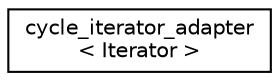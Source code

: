 digraph "Graphical Class Hierarchy"
{
  edge [fontname="Helvetica",fontsize="10",labelfontname="Helvetica",labelfontsize="10"];
  node [fontname="Helvetica",fontsize="10",shape=record];
  rankdir="LR";
  Node0 [label="cycle_iterator_adapter\l\< Iterator \>",height=0.2,width=0.4,color="black", fillcolor="white", style="filled",URL="$classcycle__iterator__adapter.html"];
}
